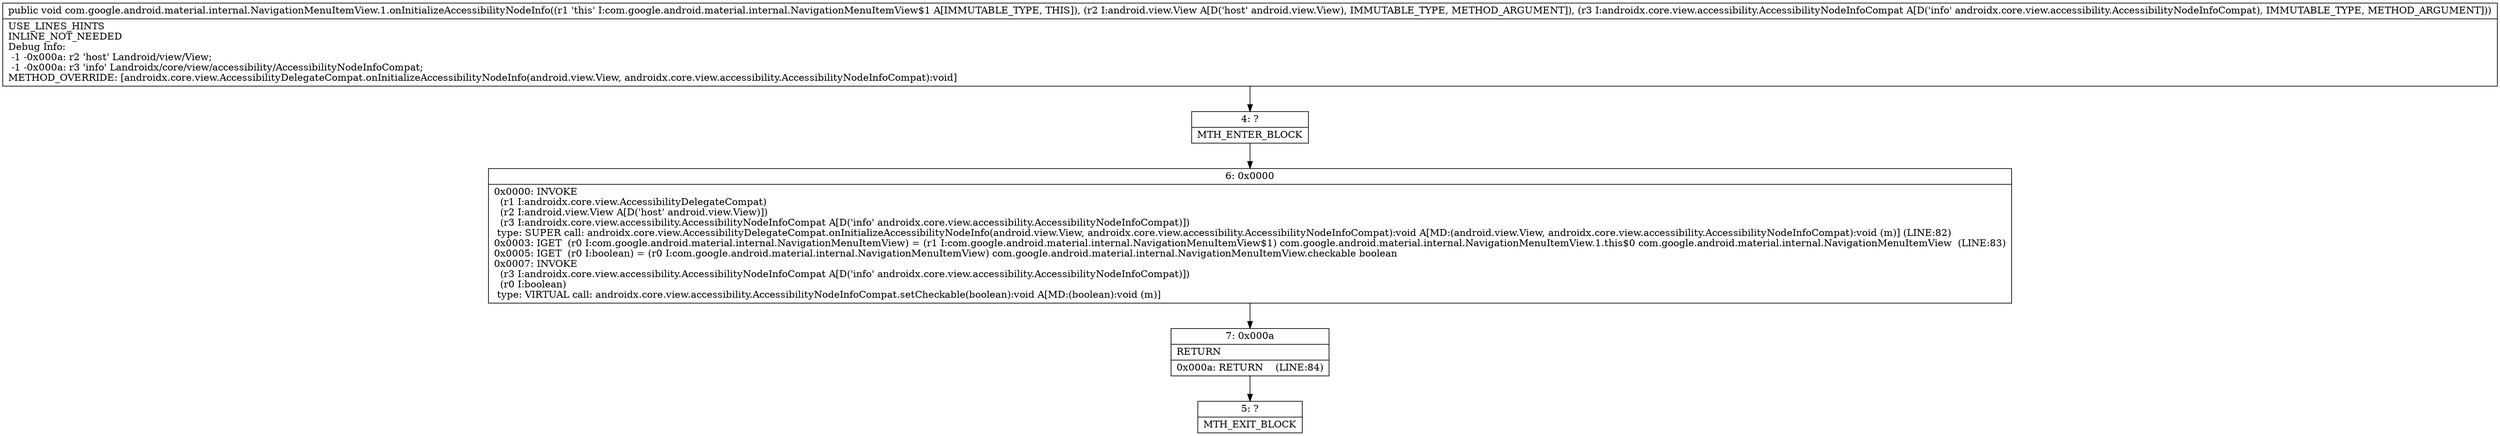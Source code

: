 digraph "CFG forcom.google.android.material.internal.NavigationMenuItemView.1.onInitializeAccessibilityNodeInfo(Landroid\/view\/View;Landroidx\/core\/view\/accessibility\/AccessibilityNodeInfoCompat;)V" {
Node_4 [shape=record,label="{4\:\ ?|MTH_ENTER_BLOCK\l}"];
Node_6 [shape=record,label="{6\:\ 0x0000|0x0000: INVOKE  \l  (r1 I:androidx.core.view.AccessibilityDelegateCompat)\l  (r2 I:android.view.View A[D('host' android.view.View)])\l  (r3 I:androidx.core.view.accessibility.AccessibilityNodeInfoCompat A[D('info' androidx.core.view.accessibility.AccessibilityNodeInfoCompat)])\l type: SUPER call: androidx.core.view.AccessibilityDelegateCompat.onInitializeAccessibilityNodeInfo(android.view.View, androidx.core.view.accessibility.AccessibilityNodeInfoCompat):void A[MD:(android.view.View, androidx.core.view.accessibility.AccessibilityNodeInfoCompat):void (m)] (LINE:82)\l0x0003: IGET  (r0 I:com.google.android.material.internal.NavigationMenuItemView) = (r1 I:com.google.android.material.internal.NavigationMenuItemView$1) com.google.android.material.internal.NavigationMenuItemView.1.this$0 com.google.android.material.internal.NavigationMenuItemView  (LINE:83)\l0x0005: IGET  (r0 I:boolean) = (r0 I:com.google.android.material.internal.NavigationMenuItemView) com.google.android.material.internal.NavigationMenuItemView.checkable boolean \l0x0007: INVOKE  \l  (r3 I:androidx.core.view.accessibility.AccessibilityNodeInfoCompat A[D('info' androidx.core.view.accessibility.AccessibilityNodeInfoCompat)])\l  (r0 I:boolean)\l type: VIRTUAL call: androidx.core.view.accessibility.AccessibilityNodeInfoCompat.setCheckable(boolean):void A[MD:(boolean):void (m)]\l}"];
Node_7 [shape=record,label="{7\:\ 0x000a|RETURN\l|0x000a: RETURN    (LINE:84)\l}"];
Node_5 [shape=record,label="{5\:\ ?|MTH_EXIT_BLOCK\l}"];
MethodNode[shape=record,label="{public void com.google.android.material.internal.NavigationMenuItemView.1.onInitializeAccessibilityNodeInfo((r1 'this' I:com.google.android.material.internal.NavigationMenuItemView$1 A[IMMUTABLE_TYPE, THIS]), (r2 I:android.view.View A[D('host' android.view.View), IMMUTABLE_TYPE, METHOD_ARGUMENT]), (r3 I:androidx.core.view.accessibility.AccessibilityNodeInfoCompat A[D('info' androidx.core.view.accessibility.AccessibilityNodeInfoCompat), IMMUTABLE_TYPE, METHOD_ARGUMENT]))  | USE_LINES_HINTS\lINLINE_NOT_NEEDED\lDebug Info:\l  \-1 \-0x000a: r2 'host' Landroid\/view\/View;\l  \-1 \-0x000a: r3 'info' Landroidx\/core\/view\/accessibility\/AccessibilityNodeInfoCompat;\lMETHOD_OVERRIDE: [androidx.core.view.AccessibilityDelegateCompat.onInitializeAccessibilityNodeInfo(android.view.View, androidx.core.view.accessibility.AccessibilityNodeInfoCompat):void]\l}"];
MethodNode -> Node_4;Node_4 -> Node_6;
Node_6 -> Node_7;
Node_7 -> Node_5;
}

